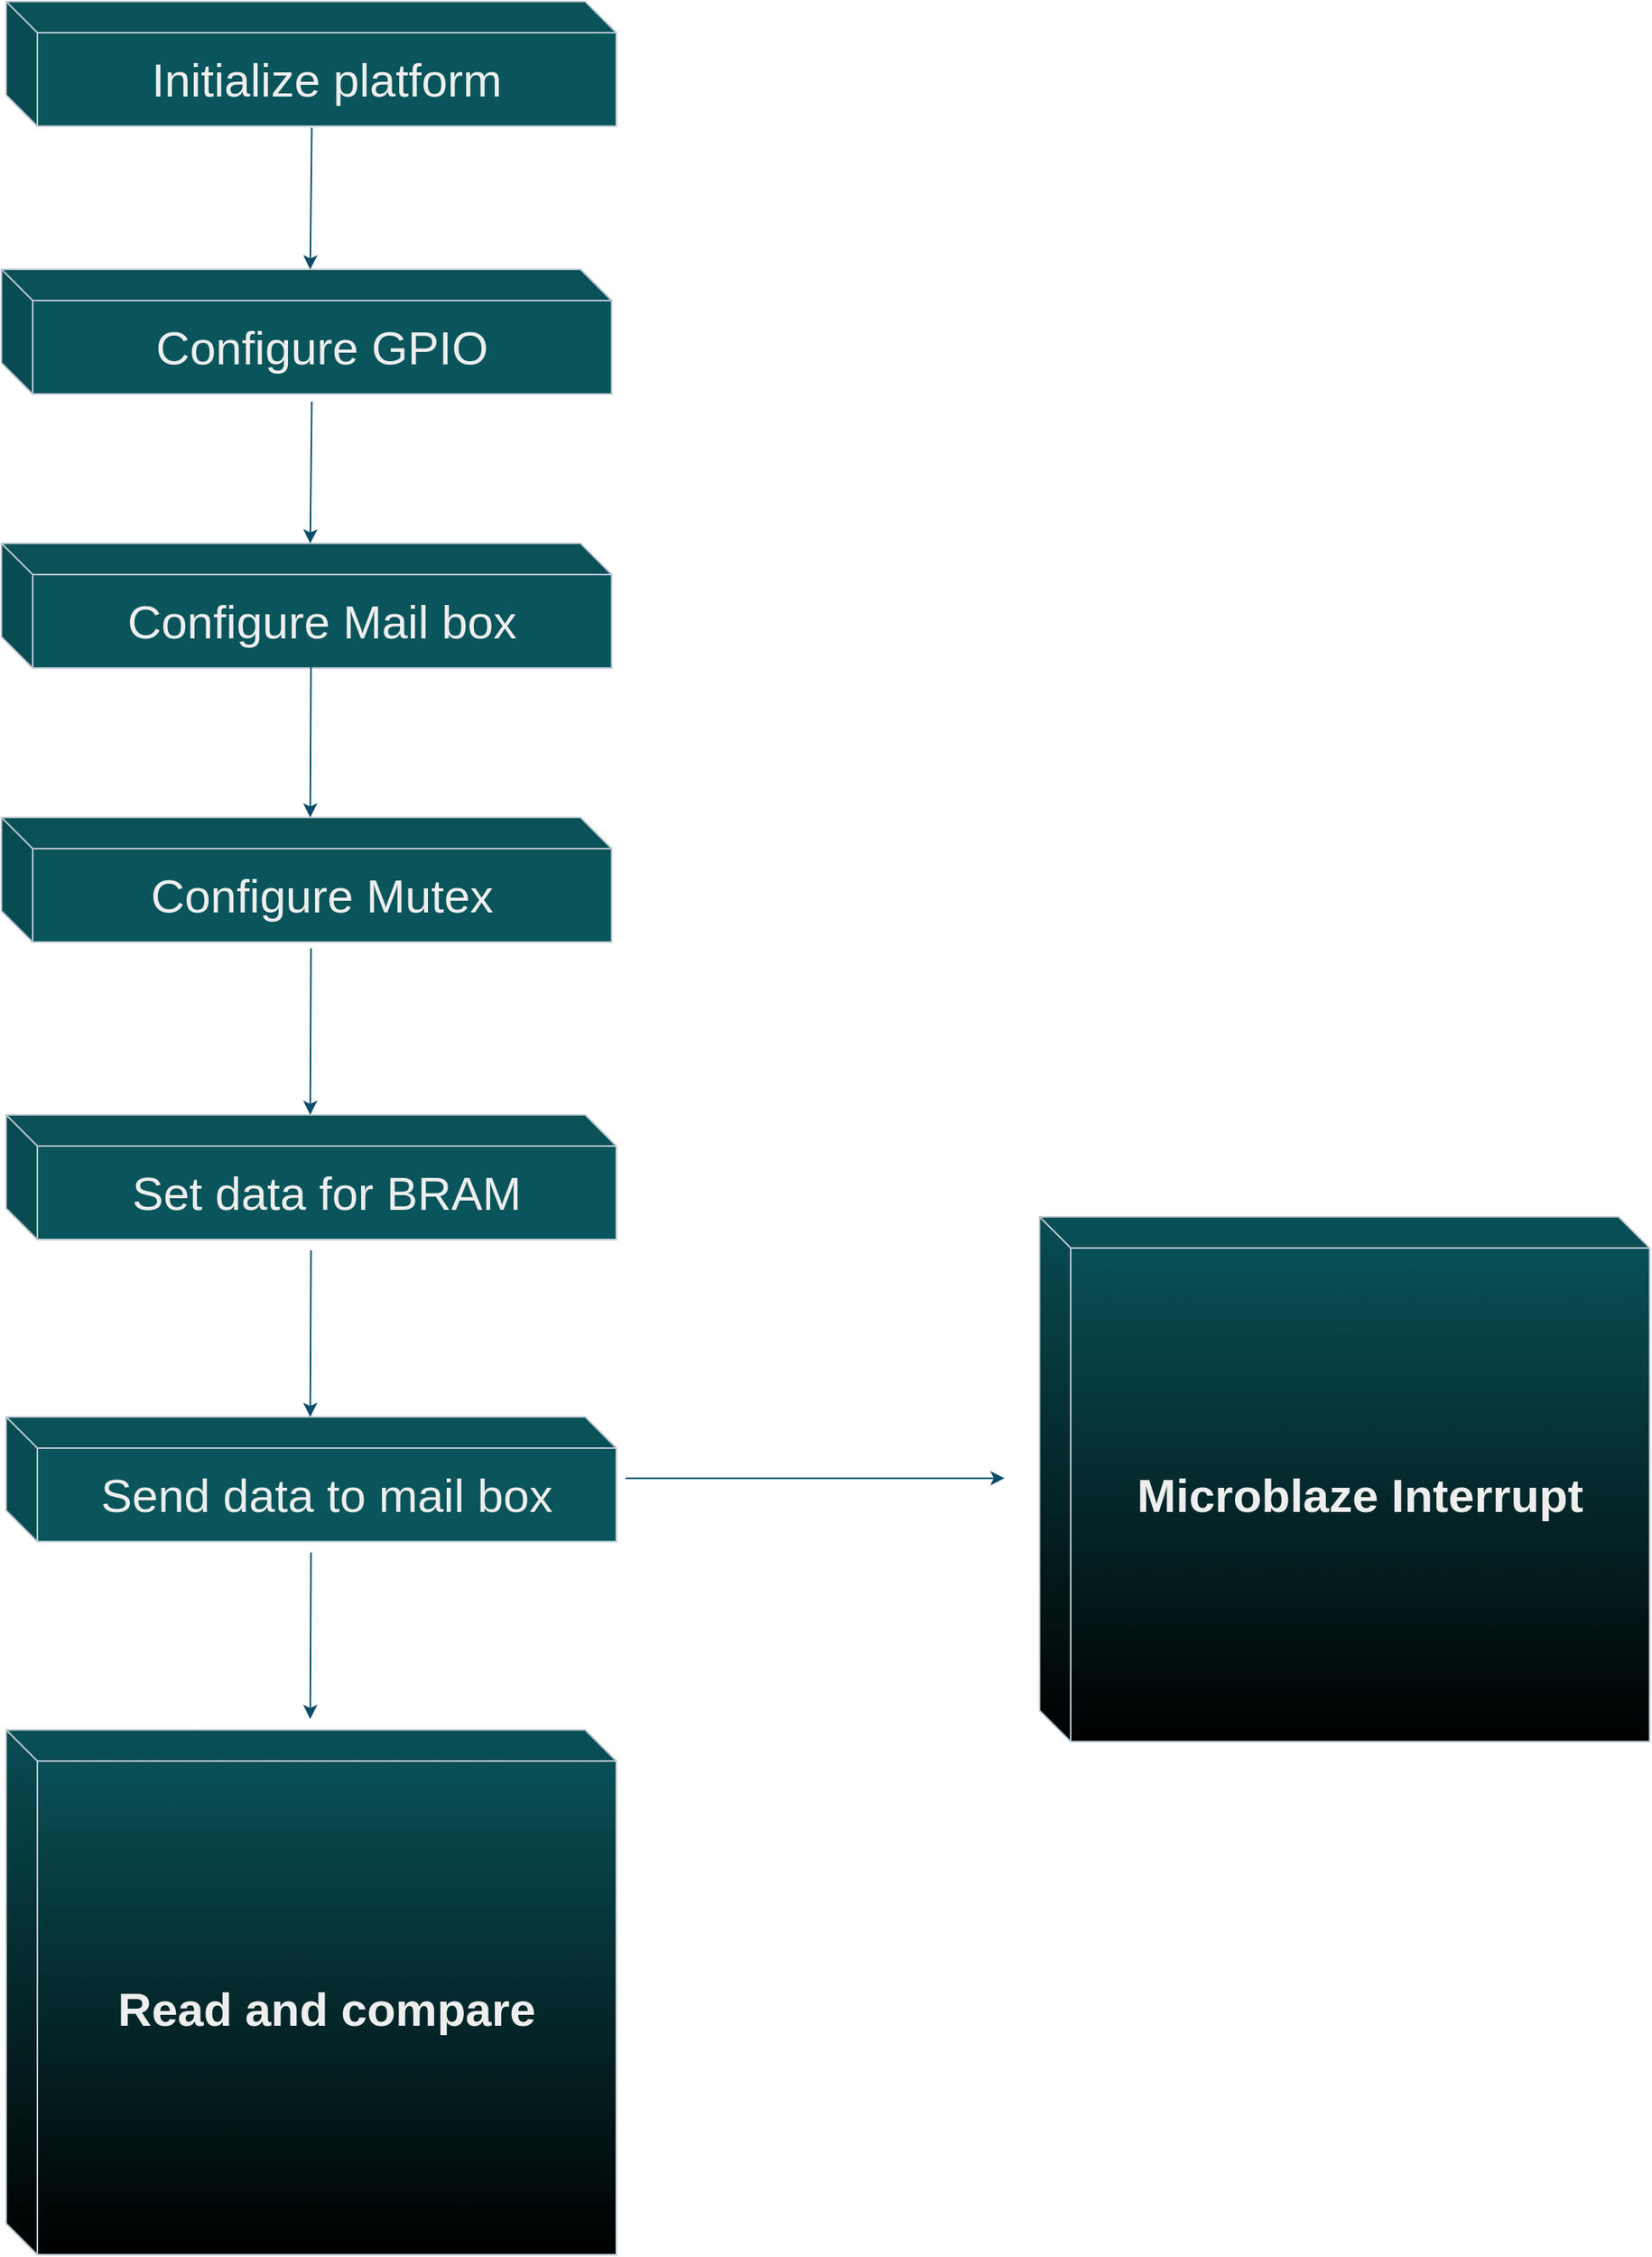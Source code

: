 <mxfile version="21.3.7" type="github">
  <diagram name="Page-1" id="hixkbwKqWmd8Y7vbKXrR">
    <mxGraphModel dx="3000" dy="2417" grid="0" gridSize="10" guides="1" tooltips="1" connect="1" arrows="1" fold="1" page="0" pageScale="1" pageWidth="850" pageHeight="1100" background="#ffffff" math="0" shadow="0">
      <root>
        <mxCell id="0" />
        <mxCell id="1" parent="0" />
        <mxCell id="Af5QbUGjKGQO8_CQNk8V-8" value="&lt;font style=&quot;font-size: 30px;&quot;&gt;Initialize platform&lt;/font&gt;" style="shape=cube;whiteSpace=wrap;html=1;boundedLbl=1;backgroundOutline=1;darkOpacity=0.05;darkOpacity2=0.1;fillStyle=auto;flipV=0;flipH=0;labelBackgroundColor=none;fillColor=#09555B;strokeColor=#BAC8D3;fontColor=#EEEEEE;" vertex="1" parent="1">
          <mxGeometry x="228" y="-422" width="392" height="80" as="geometry" />
        </mxCell>
        <mxCell id="Af5QbUGjKGQO8_CQNk8V-12" value="&lt;font style=&quot;font-size: 30px;&quot;&gt;Configure GPIO&lt;br&gt;&lt;/font&gt;" style="shape=cube;whiteSpace=wrap;html=1;boundedLbl=1;backgroundOutline=1;darkOpacity=0.05;darkOpacity2=0.1;fillStyle=auto;flipV=0;flipH=0;labelBackgroundColor=none;fillColor=#09555B;strokeColor=#BAC8D3;fontColor=#EEEEEE;" vertex="1" parent="1">
          <mxGeometry x="225" y="-250" width="392" height="80" as="geometry" />
        </mxCell>
        <mxCell id="Af5QbUGjKGQO8_CQNk8V-16" value="&lt;font style=&quot;font-size: 30px;&quot;&gt;Configure Mail box&lt;br&gt;&lt;/font&gt;" style="shape=cube;whiteSpace=wrap;html=1;boundedLbl=1;backgroundOutline=1;darkOpacity=0.05;darkOpacity2=0.1;fillStyle=auto;flipV=0;flipH=0;labelBackgroundColor=none;fillColor=#09555B;strokeColor=#BAC8D3;fontColor=#EEEEEE;" vertex="1" parent="1">
          <mxGeometry x="225" y="-74" width="392" height="80" as="geometry" />
        </mxCell>
        <mxCell id="Af5QbUGjKGQO8_CQNk8V-17" value="&lt;font style=&quot;font-size: 30px;&quot;&gt;Configure Mutex&lt;br&gt;&lt;/font&gt;" style="shape=cube;whiteSpace=wrap;html=1;boundedLbl=1;backgroundOutline=1;darkOpacity=0.05;darkOpacity2=0.1;fillStyle=auto;flipV=0;flipH=0;labelBackgroundColor=none;fillColor=#09555B;strokeColor=#BAC8D3;fontColor=#EEEEEE;" vertex="1" parent="1">
          <mxGeometry x="225" y="102" width="392" height="80" as="geometry" />
        </mxCell>
        <mxCell id="Af5QbUGjKGQO8_CQNk8V-18" value="&lt;font style=&quot;font-size: 30px;&quot;&gt;Set data for BRAM&lt;/font&gt;" style="shape=cube;whiteSpace=wrap;html=1;boundedLbl=1;backgroundOutline=1;darkOpacity=0.05;darkOpacity2=0.1;fillStyle=auto;flipV=0;flipH=0;labelBackgroundColor=none;fillColor=#09555B;strokeColor=#BAC8D3;fontColor=#EEEEEE;" vertex="1" parent="1">
          <mxGeometry x="228" y="293" width="392" height="80" as="geometry" />
        </mxCell>
        <mxCell id="Af5QbUGjKGQO8_CQNk8V-19" value="&lt;font style=&quot;font-size: 30px;&quot;&gt;Send data to mail box&lt;br&gt;&lt;/font&gt;" style="shape=cube;whiteSpace=wrap;html=1;boundedLbl=1;backgroundOutline=1;darkOpacity=0.05;darkOpacity2=0.1;fillStyle=auto;flipV=0;flipH=0;labelBackgroundColor=none;fillColor=#09555B;strokeColor=#BAC8D3;fontColor=#EEEEEE;" vertex="1" parent="1">
          <mxGeometry x="228" y="487" width="392" height="80" as="geometry" />
        </mxCell>
        <mxCell id="Af5QbUGjKGQO8_CQNk8V-23" value="" style="endArrow=classic;html=1;rounded=0;strokeColor=#0B4D6A;exitX=0;exitY=0;exitDx=206;exitDy=80;exitPerimeter=0;labelBackgroundColor=none;fontColor=default;" edge="1" parent="1">
          <mxGeometry width="50" height="50" relative="1" as="geometry">
            <mxPoint x="424.33" y="-165" as="sourcePoint" />
            <mxPoint x="423.33" y="-74" as="targetPoint" />
          </mxGeometry>
        </mxCell>
        <mxCell id="Af5QbUGjKGQO8_CQNk8V-25" value="" style="endArrow=classic;html=1;rounded=0;strokeColor=#0B4D6A;exitX=0;exitY=0;exitDx=206;exitDy=80;exitPerimeter=0;labelBackgroundColor=none;fontColor=default;" edge="1" parent="1">
          <mxGeometry width="50" height="50" relative="1" as="geometry">
            <mxPoint x="423.83" y="3" as="sourcePoint" />
            <mxPoint x="423.33" y="102" as="targetPoint" />
          </mxGeometry>
        </mxCell>
        <mxCell id="Af5QbUGjKGQO8_CQNk8V-26" value="" style="endArrow=classic;html=1;rounded=0;strokeColor=#0B4D6A;exitX=0;exitY=0;exitDx=206;exitDy=80;exitPerimeter=0;labelBackgroundColor=none;fontColor=default;" edge="1" parent="1">
          <mxGeometry width="50" height="50" relative="1" as="geometry">
            <mxPoint x="423.83" y="186" as="sourcePoint" />
            <mxPoint x="423.33" y="293" as="targetPoint" />
          </mxGeometry>
        </mxCell>
        <mxCell id="Af5QbUGjKGQO8_CQNk8V-27" value="" style="endArrow=classic;html=1;rounded=0;strokeColor=#0B4D6A;exitX=0;exitY=0;exitDx=206;exitDy=80;exitPerimeter=0;labelBackgroundColor=none;fontColor=default;" edge="1" parent="1">
          <mxGeometry width="50" height="50" relative="1" as="geometry">
            <mxPoint x="424.33" y="-341" as="sourcePoint" />
            <mxPoint x="423.33" y="-250" as="targetPoint" />
          </mxGeometry>
        </mxCell>
        <mxCell id="Af5QbUGjKGQO8_CQNk8V-30" value="" style="endArrow=classic;html=1;rounded=0;strokeColor=#0B4D6A;exitX=0;exitY=0;exitDx=206;exitDy=80;exitPerimeter=0;labelBackgroundColor=none;fontColor=default;" edge="1" parent="1">
          <mxGeometry width="50" height="50" relative="1" as="geometry">
            <mxPoint x="423.83" y="574" as="sourcePoint" />
            <mxPoint x="423.33" y="681" as="targetPoint" />
          </mxGeometry>
        </mxCell>
        <mxCell id="Af5QbUGjKGQO8_CQNk8V-31" value="" style="endArrow=classic;html=1;rounded=0;strokeColor=#0B4D6A;exitX=0;exitY=0;exitDx=206;exitDy=80;exitPerimeter=0;labelBackgroundColor=none;fontColor=default;" edge="1" parent="1">
          <mxGeometry width="50" height="50" relative="1" as="geometry">
            <mxPoint x="626" y="526.33" as="sourcePoint" />
            <mxPoint x="869.5" y="526.33" as="targetPoint" />
          </mxGeometry>
        </mxCell>
        <mxCell id="Af5QbUGjKGQO8_CQNk8V-32" value="" style="endArrow=classic;html=1;rounded=0;strokeColor=#0B4D6A;exitX=0;exitY=0;exitDx=206;exitDy=80;exitPerimeter=0;labelBackgroundColor=none;fontColor=default;" edge="1" parent="1">
          <mxGeometry width="50" height="50" relative="1" as="geometry">
            <mxPoint x="423.83" y="380" as="sourcePoint" />
            <mxPoint x="423.33" y="487" as="targetPoint" />
          </mxGeometry>
        </mxCell>
        <mxCell id="Af5QbUGjKGQO8_CQNk8V-38" value="&lt;b&gt;&lt;font style=&quot;font-size: 30px;&quot;&gt;Read and compare&lt;br&gt;&lt;/font&gt;&lt;/b&gt;" style="shape=cube;whiteSpace=wrap;html=1;boundedLbl=1;backgroundOutline=1;darkOpacity=0.05;darkOpacity2=0.1;fillStyle=auto;flipV=0;flipH=0;labelBackgroundColor=none;fillColor=#09555B;strokeColor=#BAC8D3;fontColor=#EEEEEE;gradientColor=default;" vertex="1" parent="1">
          <mxGeometry x="228" y="688" width="392" height="337" as="geometry" />
        </mxCell>
        <mxCell id="Af5QbUGjKGQO8_CQNk8V-39" value="&lt;b&gt;&lt;font style=&quot;font-size: 30px;&quot;&gt;Microblaze Interrupt&lt;br&gt;&lt;/font&gt;&lt;/b&gt;" style="shape=cube;whiteSpace=wrap;html=1;boundedLbl=1;backgroundOutline=1;darkOpacity=0.05;darkOpacity2=0.1;fillStyle=auto;flipV=0;flipH=0;labelBackgroundColor=none;fillColor=#09555B;strokeColor=#BAC8D3;fontColor=#EEEEEE;gradientColor=default;" vertex="1" parent="1">
          <mxGeometry x="892" y="358.5" width="392" height="337" as="geometry" />
        </mxCell>
      </root>
    </mxGraphModel>
  </diagram>
</mxfile>
